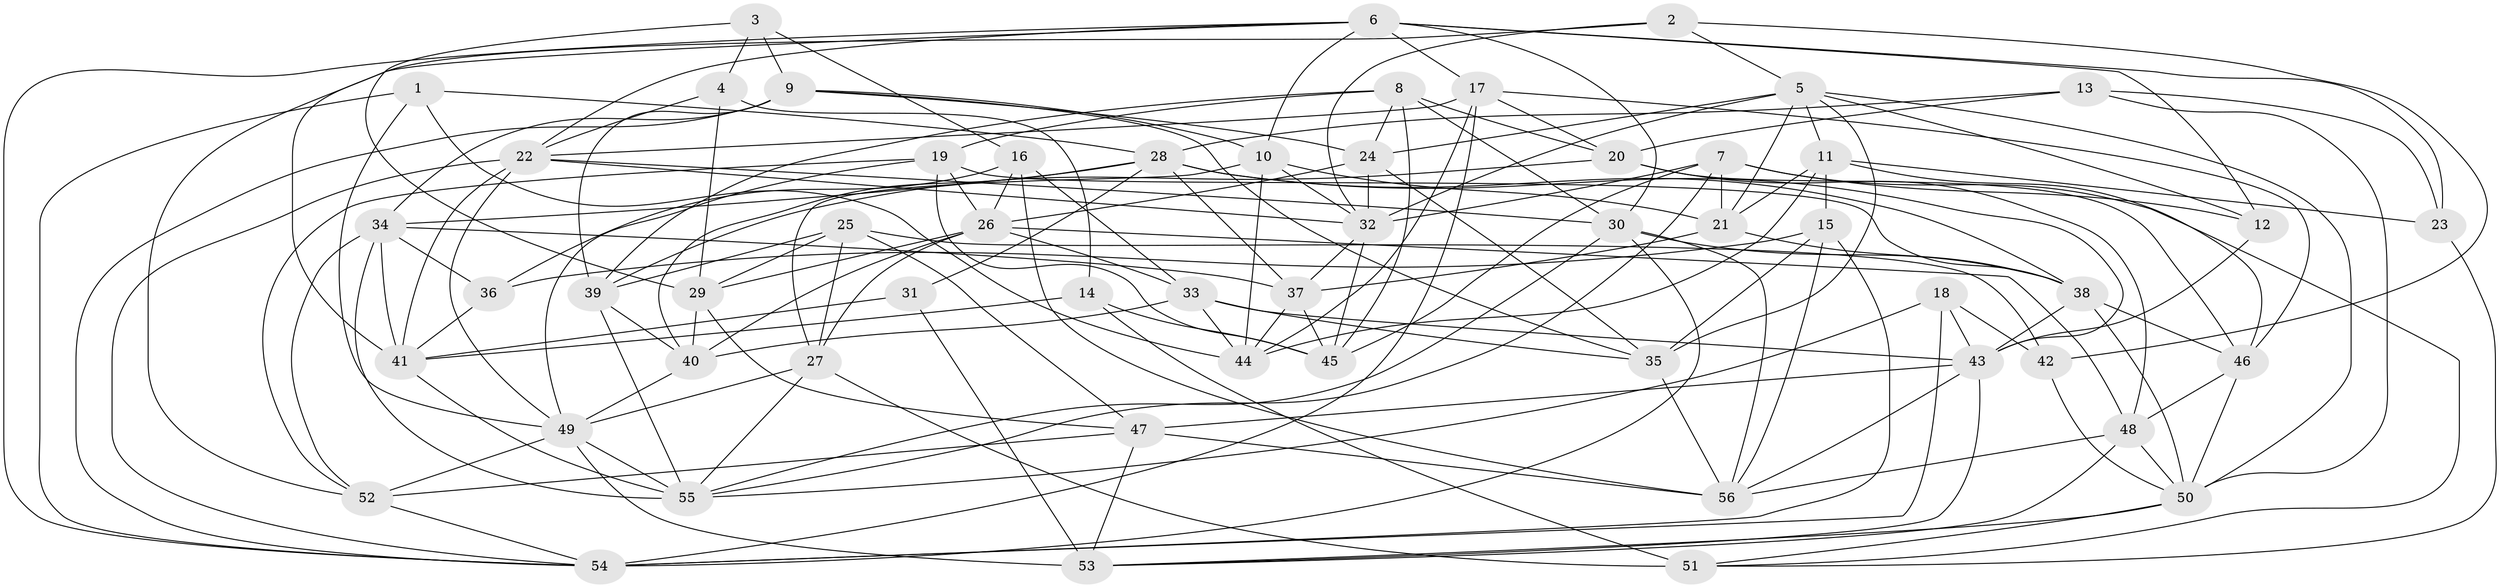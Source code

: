 // original degree distribution, {4: 1.0}
// Generated by graph-tools (version 1.1) at 2025/38/03/04/25 23:38:10]
// undirected, 56 vertices, 168 edges
graph export_dot {
  node [color=gray90,style=filled];
  1;
  2;
  3;
  4;
  5;
  6;
  7;
  8;
  9;
  10;
  11;
  12;
  13;
  14;
  15;
  16;
  17;
  18;
  19;
  20;
  21;
  22;
  23;
  24;
  25;
  26;
  27;
  28;
  29;
  30;
  31;
  32;
  33;
  34;
  35;
  36;
  37;
  38;
  39;
  40;
  41;
  42;
  43;
  44;
  45;
  46;
  47;
  48;
  49;
  50;
  51;
  52;
  53;
  54;
  55;
  56;
  1 -- 28 [weight=1.0];
  1 -- 44 [weight=1.0];
  1 -- 49 [weight=1.0];
  1 -- 54 [weight=1.0];
  2 -- 5 [weight=1.0];
  2 -- 32 [weight=1.0];
  2 -- 42 [weight=1.0];
  2 -- 52 [weight=1.0];
  3 -- 4 [weight=1.0];
  3 -- 9 [weight=1.0];
  3 -- 16 [weight=1.0];
  3 -- 29 [weight=1.0];
  4 -- 14 [weight=2.0];
  4 -- 22 [weight=1.0];
  4 -- 29 [weight=2.0];
  5 -- 11 [weight=1.0];
  5 -- 12 [weight=1.0];
  5 -- 21 [weight=1.0];
  5 -- 24 [weight=1.0];
  5 -- 32 [weight=1.0];
  5 -- 35 [weight=1.0];
  5 -- 50 [weight=1.0];
  6 -- 10 [weight=1.0];
  6 -- 12 [weight=1.0];
  6 -- 17 [weight=1.0];
  6 -- 22 [weight=1.0];
  6 -- 23 [weight=1.0];
  6 -- 30 [weight=1.0];
  6 -- 41 [weight=1.0];
  6 -- 54 [weight=1.0];
  7 -- 12 [weight=1.0];
  7 -- 21 [weight=1.0];
  7 -- 32 [weight=1.0];
  7 -- 45 [weight=1.0];
  7 -- 51 [weight=1.0];
  7 -- 55 [weight=1.0];
  8 -- 19 [weight=1.0];
  8 -- 20 [weight=1.0];
  8 -- 24 [weight=1.0];
  8 -- 30 [weight=1.0];
  8 -- 39 [weight=1.0];
  8 -- 45 [weight=1.0];
  9 -- 10 [weight=1.0];
  9 -- 24 [weight=1.0];
  9 -- 34 [weight=2.0];
  9 -- 35 [weight=1.0];
  9 -- 39 [weight=1.0];
  9 -- 54 [weight=1.0];
  10 -- 21 [weight=1.0];
  10 -- 27 [weight=1.0];
  10 -- 32 [weight=1.0];
  10 -- 44 [weight=1.0];
  11 -- 15 [weight=1.0];
  11 -- 21 [weight=1.0];
  11 -- 23 [weight=1.0];
  11 -- 44 [weight=1.0];
  11 -- 46 [weight=1.0];
  12 -- 43 [weight=1.0];
  13 -- 20 [weight=1.0];
  13 -- 23 [weight=1.0];
  13 -- 28 [weight=2.0];
  13 -- 50 [weight=2.0];
  14 -- 41 [weight=1.0];
  14 -- 45 [weight=1.0];
  14 -- 51 [weight=2.0];
  15 -- 35 [weight=1.0];
  15 -- 36 [weight=1.0];
  15 -- 54 [weight=2.0];
  15 -- 56 [weight=1.0];
  16 -- 26 [weight=1.0];
  16 -- 33 [weight=1.0];
  16 -- 36 [weight=1.0];
  16 -- 56 [weight=2.0];
  17 -- 20 [weight=1.0];
  17 -- 22 [weight=1.0];
  17 -- 44 [weight=1.0];
  17 -- 46 [weight=1.0];
  17 -- 54 [weight=1.0];
  18 -- 42 [weight=1.0];
  18 -- 43 [weight=1.0];
  18 -- 54 [weight=1.0];
  18 -- 55 [weight=1.0];
  19 -- 26 [weight=1.0];
  19 -- 38 [weight=1.0];
  19 -- 45 [weight=1.0];
  19 -- 49 [weight=1.0];
  19 -- 52 [weight=1.0];
  20 -- 39 [weight=1.0];
  20 -- 46 [weight=1.0];
  20 -- 48 [weight=1.0];
  21 -- 37 [weight=1.0];
  21 -- 38 [weight=1.0];
  22 -- 30 [weight=1.0];
  22 -- 32 [weight=1.0];
  22 -- 41 [weight=1.0];
  22 -- 49 [weight=1.0];
  22 -- 54 [weight=1.0];
  23 -- 51 [weight=1.0];
  24 -- 26 [weight=1.0];
  24 -- 32 [weight=1.0];
  24 -- 35 [weight=1.0];
  25 -- 27 [weight=1.0];
  25 -- 29 [weight=1.0];
  25 -- 39 [weight=1.0];
  25 -- 42 [weight=2.0];
  25 -- 47 [weight=1.0];
  26 -- 27 [weight=1.0];
  26 -- 29 [weight=2.0];
  26 -- 33 [weight=2.0];
  26 -- 40 [weight=1.0];
  26 -- 48 [weight=1.0];
  27 -- 49 [weight=1.0];
  27 -- 51 [weight=1.0];
  27 -- 55 [weight=1.0];
  28 -- 31 [weight=1.0];
  28 -- 34 [weight=1.0];
  28 -- 37 [weight=1.0];
  28 -- 38 [weight=1.0];
  28 -- 40 [weight=1.0];
  28 -- 43 [weight=2.0];
  29 -- 40 [weight=1.0];
  29 -- 47 [weight=3.0];
  30 -- 38 [weight=2.0];
  30 -- 54 [weight=1.0];
  30 -- 55 [weight=1.0];
  30 -- 56 [weight=1.0];
  31 -- 41 [weight=2.0];
  31 -- 53 [weight=1.0];
  32 -- 37 [weight=1.0];
  32 -- 45 [weight=1.0];
  33 -- 35 [weight=1.0];
  33 -- 40 [weight=1.0];
  33 -- 43 [weight=2.0];
  33 -- 44 [weight=3.0];
  34 -- 36 [weight=1.0];
  34 -- 37 [weight=1.0];
  34 -- 41 [weight=1.0];
  34 -- 52 [weight=1.0];
  34 -- 55 [weight=1.0];
  35 -- 56 [weight=1.0];
  36 -- 41 [weight=1.0];
  37 -- 44 [weight=1.0];
  37 -- 45 [weight=1.0];
  38 -- 43 [weight=1.0];
  38 -- 46 [weight=1.0];
  38 -- 50 [weight=1.0];
  39 -- 40 [weight=1.0];
  39 -- 55 [weight=1.0];
  40 -- 49 [weight=1.0];
  41 -- 55 [weight=1.0];
  42 -- 50 [weight=2.0];
  43 -- 47 [weight=1.0];
  43 -- 53 [weight=1.0];
  43 -- 56 [weight=1.0];
  46 -- 48 [weight=1.0];
  46 -- 50 [weight=1.0];
  47 -- 52 [weight=1.0];
  47 -- 53 [weight=1.0];
  47 -- 56 [weight=1.0];
  48 -- 50 [weight=1.0];
  48 -- 53 [weight=1.0];
  48 -- 56 [weight=1.0];
  49 -- 52 [weight=1.0];
  49 -- 53 [weight=1.0];
  49 -- 55 [weight=1.0];
  50 -- 51 [weight=1.0];
  50 -- 53 [weight=1.0];
  52 -- 54 [weight=1.0];
}
